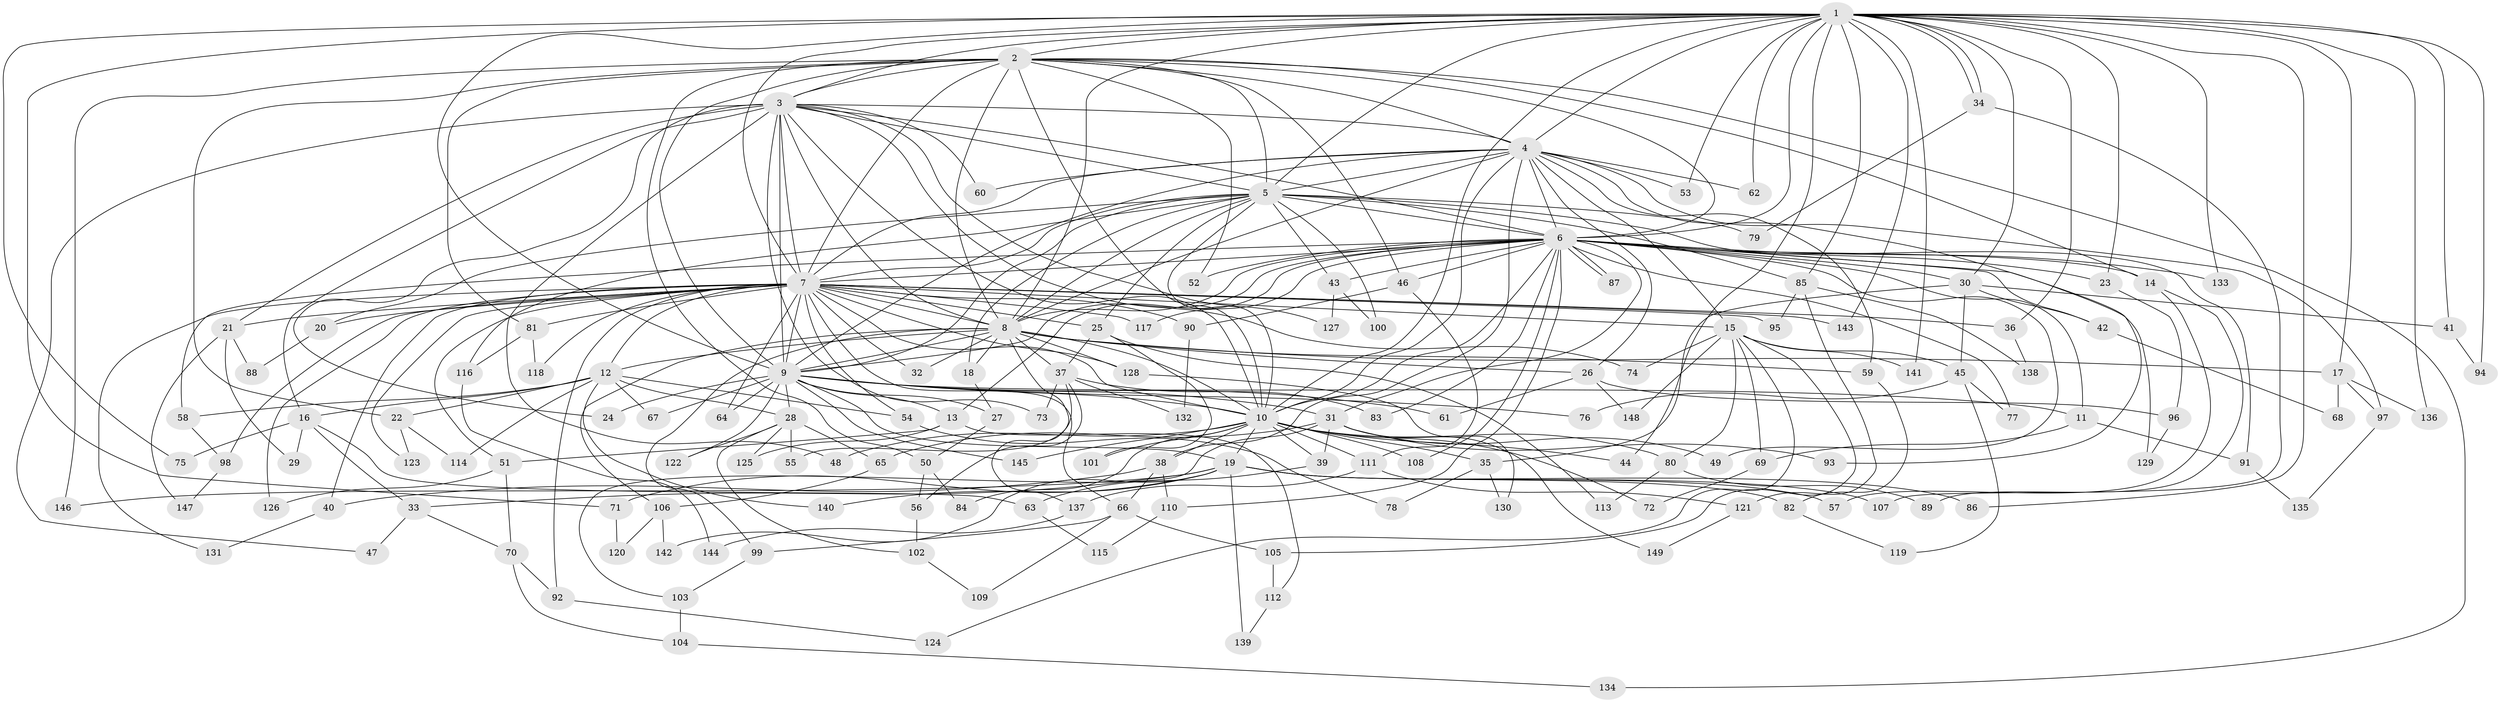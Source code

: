 // coarse degree distribution, {28: 0.009523809523809525, 14: 0.009523809523809525, 13: 0.01904761904761905, 15: 0.009523809523809525, 23: 0.009523809523809525, 35: 0.009523809523809525, 19: 0.009523809523809525, 18: 0.009523809523809525, 9: 0.009523809523809525, 7: 0.02857142857142857, 4: 0.09523809523809523, 6: 0.047619047619047616, 12: 0.009523809523809525, 5: 0.0761904761904762, 2: 0.4666666666666667, 8: 0.009523809523809525, 3: 0.1523809523809524, 1: 0.01904761904761905}
// Generated by graph-tools (version 1.1) at 2025/49/03/04/25 22:49:42]
// undirected, 149 vertices, 323 edges
graph export_dot {
  node [color=gray90,style=filled];
  1;
  2;
  3;
  4;
  5;
  6;
  7;
  8;
  9;
  10;
  11;
  12;
  13;
  14;
  15;
  16;
  17;
  18;
  19;
  20;
  21;
  22;
  23;
  24;
  25;
  26;
  27;
  28;
  29;
  30;
  31;
  32;
  33;
  34;
  35;
  36;
  37;
  38;
  39;
  40;
  41;
  42;
  43;
  44;
  45;
  46;
  47;
  48;
  49;
  50;
  51;
  52;
  53;
  54;
  55;
  56;
  57;
  58;
  59;
  60;
  61;
  62;
  63;
  64;
  65;
  66;
  67;
  68;
  69;
  70;
  71;
  72;
  73;
  74;
  75;
  76;
  77;
  78;
  79;
  80;
  81;
  82;
  83;
  84;
  85;
  86;
  87;
  88;
  89;
  90;
  91;
  92;
  93;
  94;
  95;
  96;
  97;
  98;
  99;
  100;
  101;
  102;
  103;
  104;
  105;
  106;
  107;
  108;
  109;
  110;
  111;
  112;
  113;
  114;
  115;
  116;
  117;
  118;
  119;
  120;
  121;
  122;
  123;
  124;
  125;
  126;
  127;
  128;
  129;
  130;
  131;
  132;
  133;
  134;
  135;
  136;
  137;
  138;
  139;
  140;
  141;
  142;
  143;
  144;
  145;
  146;
  147;
  148;
  149;
  1 -- 2;
  1 -- 3;
  1 -- 4;
  1 -- 5;
  1 -- 6;
  1 -- 7;
  1 -- 8;
  1 -- 9;
  1 -- 10;
  1 -- 17;
  1 -- 23;
  1 -- 30;
  1 -- 34;
  1 -- 34;
  1 -- 36;
  1 -- 41;
  1 -- 44;
  1 -- 53;
  1 -- 62;
  1 -- 71;
  1 -- 75;
  1 -- 85;
  1 -- 86;
  1 -- 94;
  1 -- 133;
  1 -- 136;
  1 -- 141;
  1 -- 143;
  2 -- 3;
  2 -- 4;
  2 -- 5;
  2 -- 6;
  2 -- 7;
  2 -- 8;
  2 -- 9;
  2 -- 10;
  2 -- 14;
  2 -- 22;
  2 -- 46;
  2 -- 50;
  2 -- 52;
  2 -- 81;
  2 -- 134;
  2 -- 146;
  3 -- 4;
  3 -- 5;
  3 -- 6;
  3 -- 7;
  3 -- 8;
  3 -- 9;
  3 -- 10;
  3 -- 16;
  3 -- 21;
  3 -- 24;
  3 -- 47;
  3 -- 48;
  3 -- 60;
  3 -- 73;
  3 -- 74;
  3 -- 127;
  4 -- 5;
  4 -- 6;
  4 -- 7;
  4 -- 8;
  4 -- 9;
  4 -- 10;
  4 -- 15;
  4 -- 26;
  4 -- 38;
  4 -- 53;
  4 -- 59;
  4 -- 60;
  4 -- 62;
  4 -- 93;
  4 -- 97;
  5 -- 6;
  5 -- 7;
  5 -- 8;
  5 -- 9;
  5 -- 10;
  5 -- 18;
  5 -- 20;
  5 -- 25;
  5 -- 43;
  5 -- 79;
  5 -- 85;
  5 -- 91;
  5 -- 100;
  5 -- 116;
  6 -- 7;
  6 -- 8;
  6 -- 9;
  6 -- 10;
  6 -- 11;
  6 -- 13;
  6 -- 14;
  6 -- 23;
  6 -- 30;
  6 -- 31;
  6 -- 42;
  6 -- 43;
  6 -- 46;
  6 -- 49;
  6 -- 52;
  6 -- 58;
  6 -- 77;
  6 -- 83;
  6 -- 87;
  6 -- 87;
  6 -- 108;
  6 -- 110;
  6 -- 117;
  6 -- 129;
  6 -- 133;
  7 -- 8;
  7 -- 9;
  7 -- 10;
  7 -- 12;
  7 -- 15;
  7 -- 20;
  7 -- 21;
  7 -- 25;
  7 -- 32;
  7 -- 36;
  7 -- 40;
  7 -- 51;
  7 -- 54;
  7 -- 64;
  7 -- 66;
  7 -- 81;
  7 -- 90;
  7 -- 92;
  7 -- 95;
  7 -- 98;
  7 -- 117;
  7 -- 118;
  7 -- 123;
  7 -- 126;
  7 -- 128;
  7 -- 131;
  7 -- 143;
  8 -- 9;
  8 -- 10;
  8 -- 12;
  8 -- 17;
  8 -- 18;
  8 -- 26;
  8 -- 32;
  8 -- 37;
  8 -- 59;
  8 -- 99;
  8 -- 106;
  8 -- 128;
  8 -- 137;
  9 -- 10;
  9 -- 11;
  9 -- 13;
  9 -- 19;
  9 -- 24;
  9 -- 27;
  9 -- 28;
  9 -- 31;
  9 -- 61;
  9 -- 64;
  9 -- 67;
  9 -- 76;
  9 -- 122;
  9 -- 145;
  10 -- 19;
  10 -- 35;
  10 -- 38;
  10 -- 39;
  10 -- 44;
  10 -- 48;
  10 -- 72;
  10 -- 80;
  10 -- 84;
  10 -- 101;
  10 -- 108;
  10 -- 111;
  10 -- 145;
  11 -- 69;
  11 -- 91;
  12 -- 16;
  12 -- 22;
  12 -- 28;
  12 -- 54;
  12 -- 58;
  12 -- 67;
  12 -- 114;
  12 -- 140;
  13 -- 51;
  13 -- 112;
  13 -- 125;
  14 -- 57;
  14 -- 89;
  15 -- 45;
  15 -- 69;
  15 -- 74;
  15 -- 80;
  15 -- 105;
  15 -- 124;
  15 -- 141;
  15 -- 148;
  16 -- 29;
  16 -- 33;
  16 -- 63;
  16 -- 75;
  17 -- 68;
  17 -- 97;
  17 -- 136;
  18 -- 27;
  19 -- 33;
  19 -- 57;
  19 -- 71;
  19 -- 82;
  19 -- 86;
  19 -- 107;
  19 -- 139;
  19 -- 140;
  19 -- 142;
  19 -- 146;
  20 -- 88;
  21 -- 29;
  21 -- 88;
  21 -- 147;
  22 -- 114;
  22 -- 123;
  23 -- 96;
  25 -- 37;
  25 -- 101;
  25 -- 113;
  26 -- 61;
  26 -- 96;
  26 -- 148;
  27 -- 50;
  28 -- 55;
  28 -- 65;
  28 -- 102;
  28 -- 122;
  28 -- 125;
  30 -- 35;
  30 -- 41;
  30 -- 42;
  30 -- 45;
  31 -- 39;
  31 -- 49;
  31 -- 65;
  31 -- 93;
  31 -- 103;
  31 -- 149;
  33 -- 47;
  33 -- 70;
  34 -- 79;
  34 -- 107;
  35 -- 78;
  35 -- 130;
  36 -- 138;
  37 -- 55;
  37 -- 56;
  37 -- 73;
  37 -- 83;
  37 -- 132;
  38 -- 40;
  38 -- 66;
  38 -- 110;
  39 -- 63;
  40 -- 131;
  41 -- 94;
  42 -- 68;
  43 -- 100;
  43 -- 127;
  45 -- 76;
  45 -- 77;
  45 -- 119;
  46 -- 90;
  46 -- 111;
  50 -- 56;
  50 -- 84;
  51 -- 70;
  51 -- 126;
  54 -- 78;
  56 -- 102;
  58 -- 98;
  59 -- 82;
  63 -- 115;
  65 -- 106;
  66 -- 99;
  66 -- 105;
  66 -- 109;
  69 -- 72;
  70 -- 92;
  70 -- 104;
  71 -- 120;
  80 -- 89;
  80 -- 113;
  81 -- 116;
  81 -- 118;
  82 -- 119;
  85 -- 95;
  85 -- 121;
  85 -- 138;
  90 -- 132;
  91 -- 135;
  92 -- 124;
  96 -- 129;
  97 -- 135;
  98 -- 147;
  99 -- 103;
  102 -- 109;
  103 -- 104;
  104 -- 134;
  105 -- 112;
  106 -- 120;
  106 -- 142;
  110 -- 115;
  111 -- 121;
  111 -- 137;
  112 -- 139;
  116 -- 144;
  121 -- 149;
  128 -- 130;
  137 -- 144;
}
